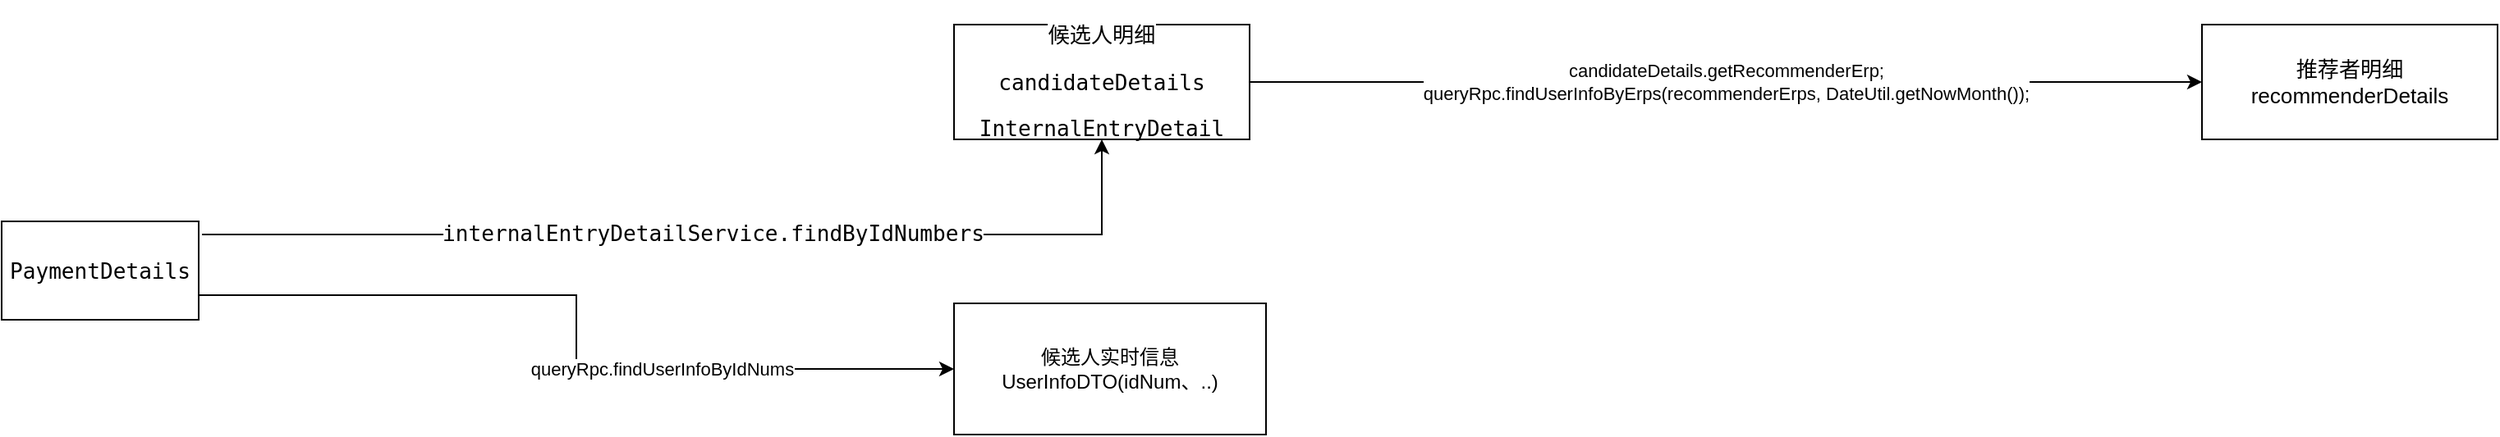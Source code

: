 <mxfile version="16.2.7" type="github">
  <diagram id="u1kCTpeqTA33msJOPd5H" name="Page-1">
    <mxGraphModel dx="1298" dy="756" grid="1" gridSize="10" guides="1" tooltips="1" connect="1" arrows="1" fold="1" page="1" pageScale="1" pageWidth="827" pageHeight="1169" math="0" shadow="0">
      <root>
        <mxCell id="0" />
        <mxCell id="1" parent="0" />
        <mxCell id="w0Q0EJokFVjsJilTZEPL-3" value="" style="edgeStyle=orthogonalEdgeStyle;rounded=0;orthogonalLoop=1;jettySize=auto;html=1;exitX=1.017;exitY=0.133;exitDx=0;exitDy=0;exitPerimeter=0;" edge="1" parent="1" source="w0Q0EJokFVjsJilTZEPL-1" target="w0Q0EJokFVjsJilTZEPL-2">
          <mxGeometry relative="1" as="geometry" />
        </mxCell>
        <mxCell id="w0Q0EJokFVjsJilTZEPL-4" value="&lt;span style=&quot;font-family: &amp;#34;jetbrains mono&amp;#34; , monospace ; font-size: 9.8pt&quot;&gt;internalEntryDetailService&lt;/span&gt;&lt;span style=&quot;font-family: &amp;#34;jetbrains mono&amp;#34; , monospace ; font-size: 9.8pt&quot;&gt;.findByIdNumbers&lt;/span&gt;" style="edgeLabel;html=1;align=center;verticalAlign=middle;resizable=0;points=[];labelBackgroundColor=#FFFFFF;fontColor=#000000;" vertex="1" connectable="0" parent="w0Q0EJokFVjsJilTZEPL-3">
          <mxGeometry x="0.025" y="1" relative="1" as="geometry">
            <mxPoint as="offset" />
          </mxGeometry>
        </mxCell>
        <mxCell id="w0Q0EJokFVjsJilTZEPL-9" style="edgeStyle=orthogonalEdgeStyle;rounded=0;orthogonalLoop=1;jettySize=auto;html=1;exitX=1;exitY=0.75;exitDx=0;exitDy=0;entryX=0;entryY=0.5;entryDx=0;entryDy=0;fontColor=#000000;" edge="1" parent="1" source="w0Q0EJokFVjsJilTZEPL-1" target="w0Q0EJokFVjsJilTZEPL-5">
          <mxGeometry relative="1" as="geometry" />
        </mxCell>
        <mxCell id="w0Q0EJokFVjsJilTZEPL-12" value="queryRpc.findUserInfoByIdNums" style="edgeLabel;html=1;align=center;verticalAlign=middle;resizable=0;points=[];fontColor=#000000;" vertex="1" connectable="0" parent="w0Q0EJokFVjsJilTZEPL-9">
          <mxGeometry x="0.685" y="2" relative="1" as="geometry">
            <mxPoint x="-99" y="2" as="offset" />
          </mxGeometry>
        </mxCell>
        <mxCell id="w0Q0EJokFVjsJilTZEPL-1" value="&lt;pre style=&quot;font-family: &amp;quot;jetbrains mono&amp;quot;, monospace; font-size: 9.8pt;&quot;&gt;&lt;pre style=&quot;font-family: &amp;quot;jetbrains mono&amp;quot; , monospace ; font-size: 9.8pt&quot;&gt;PaymentDetails&lt;/pre&gt;&lt;/pre&gt;" style="rounded=0;whiteSpace=wrap;html=1;labelBackgroundColor=#FFFFFF;fontColor=#000000;" vertex="1" parent="1">
          <mxGeometry x="70" y="220" width="120" height="60" as="geometry" />
        </mxCell>
        <mxCell id="w0Q0EJokFVjsJilTZEPL-14" value="" style="edgeStyle=orthogonalEdgeStyle;rounded=0;orthogonalLoop=1;jettySize=auto;html=1;fontColor=#000000;" edge="1" parent="1" source="w0Q0EJokFVjsJilTZEPL-2" target="w0Q0EJokFVjsJilTZEPL-13">
          <mxGeometry relative="1" as="geometry" />
        </mxCell>
        <mxCell id="w0Q0EJokFVjsJilTZEPL-15" value="&lt;span style=&quot;font-size: 11px&quot;&gt;candidateDetails.getRecommenderErp;&lt;/span&gt;&lt;br&gt;queryRpc.findUserInfoByErps(recommenderErps, DateUtil.getNowMonth());" style="edgeLabel;html=1;align=center;verticalAlign=middle;resizable=0;points=[];fontColor=#000000;" vertex="1" connectable="0" parent="w0Q0EJokFVjsJilTZEPL-14">
          <mxGeometry x="0.434" y="1" relative="1" as="geometry">
            <mxPoint x="-126" y="1" as="offset" />
          </mxGeometry>
        </mxCell>
        <mxCell id="w0Q0EJokFVjsJilTZEPL-2" value="&lt;pre style=&quot;font-family: &amp;#34;jetbrains mono&amp;#34; , monospace ; font-size: 9.8pt&quot;&gt;&lt;span style=&quot;background-color: rgb(255 , 255 , 255)&quot;&gt;候选人明细&lt;/span&gt;&lt;/pre&gt;&lt;font face=&quot;jetbrains mono, monospace&quot;&gt;&lt;span style=&quot;font-size: 13.067px&quot;&gt;candidateDetails&lt;/span&gt;&lt;/font&gt;&lt;pre style=&quot;font-family: &amp;#34;jetbrains mono&amp;#34; , monospace ; font-size: 9.8pt&quot;&gt;InternalEntryDetail&lt;/pre&gt;" style="whiteSpace=wrap;html=1;rounded=0;" vertex="1" parent="1">
          <mxGeometry x="650" y="100" width="180" height="70" as="geometry" />
        </mxCell>
        <mxCell id="w0Q0EJokFVjsJilTZEPL-5" value="候选人实时信息&lt;br&gt;UserInfoDTO(idNum、..)" style="whiteSpace=wrap;html=1;rounded=0;" vertex="1" parent="1">
          <mxGeometry x="650" y="270" width="190" height="80" as="geometry" />
        </mxCell>
        <mxCell id="w0Q0EJokFVjsJilTZEPL-13" value="&lt;span style=&quot;font-size: 13.067px&quot;&gt;推荐者明细&lt;br&gt;recommenderDetails&lt;/span&gt;" style="whiteSpace=wrap;html=1;rounded=0;" vertex="1" parent="1">
          <mxGeometry x="1410" y="100" width="180" height="70" as="geometry" />
        </mxCell>
      </root>
    </mxGraphModel>
  </diagram>
</mxfile>
